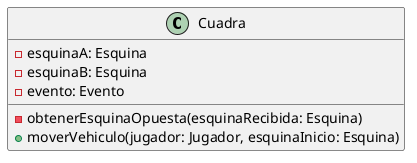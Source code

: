 @startuml

    class Cuadra {
         -esquinaA: Esquina
         -esquinaB: Esquina
         -evento: Evento
         -obtenerEsquinaOpuesta(esquinaRecibida: Esquina)
         +moverVehiculo(jugador: Jugador, esquinaInicio: Esquina)
    }

@enduml
